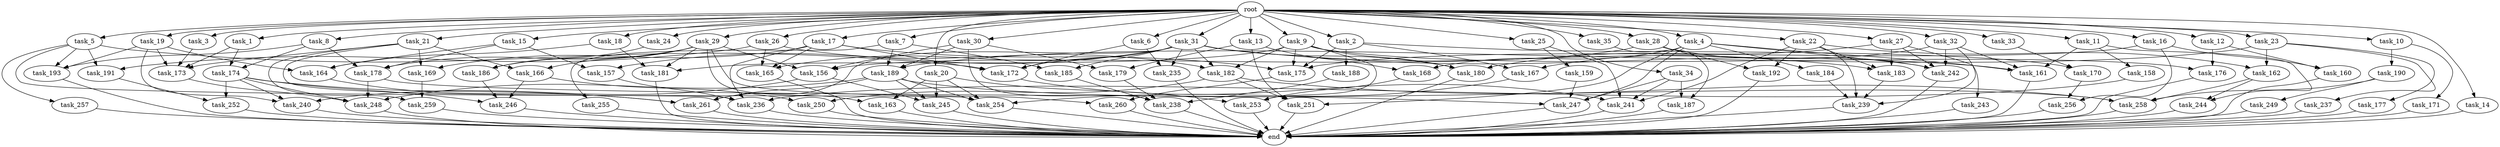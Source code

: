 digraph G {
  task_8 [size="102.400000"];
  task_239 [size="85040352460.800003"];
  task_173 [size="67001489817.600006"];
  task_158 [size="30923764531.200001"];
  task_17 [size="102.400000"];
  task_261 [size="182965606809.600006"];
  root [size="0.000000"];
  task_242 [size="115105123532.800003"];
  task_157 [size="27487790694.400002"];
  task_161 [size="66142496358.400002"];
  task_159 [size="54975581388.800003"];
  task_26 [size="102.400000"];
  task_15 [size="102.400000"];
  task_252 [size="55834574848.000000"];
  task_251 [size="110810156236.800003"];
  task_167 [size="62706522521.600006"];
  task_255 [size="85899345920.000000"];
  task_166 [size="45526653337.600006"];
  task_33 [size="102.400000"];
  task_186 [size="97066260889.600006"];
  task_181 [size="94489280512.000000"];
  task_241 [size="137438953472.000000"];
  task_176 [size="29205777612.800003"];
  task_13 [size="102.400000"];
  task_30 [size="102.400000"];
  task_5 [size="102.400000"];
  task_183 [size="35218731827.200005"];
  task_6 [size="102.400000"];
  task_7 [size="102.400000"];
  task_240 [size="77309411328.000000"];
  task_22 [size="102.400000"];
  task_169 [size="89335319756.800003"];
  task_3 [size="102.400000"];
  task_179 [size="97066260889.600006"];
  task_187 [size="99643241267.200012"];
  task_164 [size="86758339379.200012"];
  task_188 [size="54975581388.800003"];
  task_236 [size="196709502156.800018"];
  task_162 [size="17179869184.000000"];
  task_193 [size="105656195481.600006"];
  task_247 [size="113387136614.400009"];
  task_35 [size="102.400000"];
  task_259 [size="11166914969.600000"];
  task_191 [size="63565515980.800003"];
  task_260 [size="73014444032.000000"];
  task_175 [size="183824600268.800018"];
  task_253 [size="66142496358.400002"];
  task_189 [size="131425999257.600006"];
  task_160 [size="29205777612.800003"];
  task_182 [size="56693568307.200005"];
  task_258 [size="228492260147.200012"];
  task_245 [size="104797202022.400009"];
  task_21 [size="102.400000"];
  task_18 [size="102.400000"];
  task_180 [size="42949672960.000000"];
  task_31 [size="102.400000"];
  task_244 [size="116823110451.200012"];
  task_9 [size="102.400000"];
  task_237 [size="3435973836.800000"];
  task_168 [size="68719476736.000000"];
  task_192 [size="99643241267.200012"];
  task_28 [size="102.400000"];
  task_174 [size="35218731827.200005"];
  task_177 [size="3435973836.800000"];
  task_29 [size="102.400000"];
  task_185 [size="99643241267.200012"];
  task_34 [size="102.400000"];
  task_10 [size="102.400000"];
  task_163 [size="55834574848.000000"];
  task_178 [size="77309411328.000000"];
  task_2 [size="102.400000"];
  task_171 [size="54975581388.800003"];
  end [size="0.000000"];
  task_184 [size="13743895347.200001"];
  task_16 [size="102.400000"];
  task_14 [size="102.400000"];
  task_156 [size="170080704921.600006"];
  task_24 [size="102.400000"];
  task_243 [size="7730941132.800000"];
  task_257 [size="42090679500.800003"];
  task_19 [size="102.400000"];
  task_32 [size="102.400000"];
  task_170 [size="140874927308.800018"];
  task_25 [size="102.400000"];
  task_4 [size="102.400000"];
  task_235 [size="44667659878.400002"];
  task_27 [size="102.400000"];
  task_254 [size="133143986176.000000"];
  task_23 [size="102.400000"];
  task_12 [size="102.400000"];
  task_256 [size="107374182400.000000"];
  task_1 [size="102.400000"];
  task_11 [size="102.400000"];
  task_190 [size="54975581388.800003"];
  task_249 [size="30923764531.200001"];
  task_165 [size="121118077747.200012"];
  task_172 [size="172657685299.200012"];
  task_250 [size="111669149696.000000"];
  task_246 [size="169221711462.400024"];
  task_20 [size="102.400000"];
  task_238 [size="133143986176.000000"];
  task_248 [size="135720966553.600006"];

  task_8 -> task_174 [size="209715200.000000"];
  task_8 -> task_178 [size="209715200.000000"];
  task_8 -> task_193 [size="209715200.000000"];
  task_239 -> end [size="1.000000"];
  task_173 -> task_248 [size="209715200.000000"];
  task_158 -> task_236 [size="209715200.000000"];
  task_17 -> task_172 [size="838860800.000000"];
  task_17 -> task_236 [size="838860800.000000"];
  task_17 -> task_169 [size="838860800.000000"];
  task_17 -> task_175 [size="838860800.000000"];
  task_17 -> task_165 [size="838860800.000000"];
  task_261 -> end [size="1.000000"];
  root -> task_8 [size="1.000000"];
  root -> task_14 [size="1.000000"];
  root -> task_24 [size="1.000000"];
  root -> task_13 [size="1.000000"];
  root -> task_17 [size="1.000000"];
  root -> task_21 [size="1.000000"];
  root -> task_18 [size="1.000000"];
  root -> task_22 [size="1.000000"];
  root -> task_31 [size="1.000000"];
  root -> task_9 [size="1.000000"];
  root -> task_5 [size="1.000000"];
  root -> task_32 [size="1.000000"];
  root -> task_26 [size="1.000000"];
  root -> task_15 [size="1.000000"];
  root -> task_6 [size="1.000000"];
  root -> task_4 [size="1.000000"];
  root -> task_29 [size="1.000000"];
  root -> task_30 [size="1.000000"];
  root -> task_34 [size="1.000000"];
  root -> task_3 [size="1.000000"];
  root -> task_19 [size="1.000000"];
  root -> task_10 [size="1.000000"];
  root -> task_23 [size="1.000000"];
  root -> task_12 [size="1.000000"];
  root -> task_1 [size="1.000000"];
  root -> task_33 [size="1.000000"];
  root -> task_2 [size="1.000000"];
  root -> task_25 [size="1.000000"];
  root -> task_20 [size="1.000000"];
  root -> task_35 [size="1.000000"];
  root -> task_7 [size="1.000000"];
  root -> task_27 [size="1.000000"];
  root -> task_11 [size="1.000000"];
  root -> task_28 [size="1.000000"];
  root -> task_16 [size="1.000000"];
  task_242 -> end [size="1.000000"];
  task_157 -> task_236 [size="838860800.000000"];
  task_161 -> end [size="1.000000"];
  task_159 -> task_247 [size="536870912.000000"];
  task_26 -> task_191 [size="209715200.000000"];
  task_26 -> task_165 [size="209715200.000000"];
  task_26 -> task_182 [size="209715200.000000"];
  task_15 -> task_157 [size="134217728.000000"];
  task_15 -> task_178 [size="134217728.000000"];
  task_15 -> task_164 [size="134217728.000000"];
  task_252 -> end [size="1.000000"];
  task_251 -> end [size="1.000000"];
  task_167 -> task_254 [size="75497472.000000"];
  task_255 -> end [size="1.000000"];
  task_166 -> task_250 [size="679477248.000000"];
  task_166 -> task_246 [size="679477248.000000"];
  task_33 -> task_170 [size="838860800.000000"];
  task_186 -> task_246 [size="838860800.000000"];
  task_181 -> end [size="1.000000"];
  task_241 -> end [size="1.000000"];
  task_176 -> end [size="1.000000"];
  task_13 -> task_251 [size="536870912.000000"];
  task_13 -> task_179 [size="536870912.000000"];
  task_13 -> task_168 [size="536870912.000000"];
  task_30 -> task_189 [size="411041792.000000"];
  task_30 -> task_156 [size="411041792.000000"];
  task_30 -> task_179 [size="411041792.000000"];
  task_30 -> task_238 [size="411041792.000000"];
  task_5 -> task_191 [size="411041792.000000"];
  task_5 -> task_172 [size="411041792.000000"];
  task_5 -> task_257 [size="411041792.000000"];
  task_5 -> task_193 [size="411041792.000000"];
  task_5 -> task_254 [size="411041792.000000"];
  task_183 -> task_239 [size="411041792.000000"];
  task_6 -> task_172 [size="301989888.000000"];
  task_6 -> task_235 [size="301989888.000000"];
  task_7 -> task_185 [size="838860800.000000"];
  task_7 -> task_189 [size="838860800.000000"];
  task_7 -> task_255 [size="838860800.000000"];
  task_240 -> end [size="1.000000"];
  task_22 -> task_239 [size="134217728.000000"];
  task_22 -> task_162 [size="134217728.000000"];
  task_22 -> task_241 [size="134217728.000000"];
  task_22 -> task_183 [size="134217728.000000"];
  task_22 -> task_192 [size="134217728.000000"];
  task_169 -> task_259 [size="75497472.000000"];
  task_3 -> task_173 [size="75497472.000000"];
  task_179 -> task_238 [size="75497472.000000"];
  task_187 -> end [size="1.000000"];
  task_164 -> task_261 [size="838860800.000000"];
  task_188 -> task_238 [size="134217728.000000"];
  task_236 -> end [size="1.000000"];
  task_162 -> task_258 [size="838860800.000000"];
  task_162 -> task_244 [size="838860800.000000"];
  task_193 -> end [size="1.000000"];
  task_247 -> end [size="1.000000"];
  task_35 -> task_187 [size="838860800.000000"];
  task_259 -> end [size="1.000000"];
  task_191 -> task_252 [size="411041792.000000"];
  task_260 -> end [size="1.000000"];
  task_175 -> task_260 [size="301989888.000000"];
  task_253 -> end [size="1.000000"];
  task_189 -> task_245 [size="679477248.000000"];
  task_189 -> task_261 [size="679477248.000000"];
  task_189 -> task_248 [size="679477248.000000"];
  task_189 -> task_258 [size="679477248.000000"];
  task_189 -> task_254 [size="679477248.000000"];
  task_160 -> end [size="1.000000"];
  task_182 -> task_251 [size="411041792.000000"];
  task_182 -> task_250 [size="411041792.000000"];
  task_182 -> task_258 [size="411041792.000000"];
  task_258 -> end [size="1.000000"];
  task_245 -> end [size="1.000000"];
  task_21 -> task_236 [size="33554432.000000"];
  task_21 -> task_169 [size="33554432.000000"];
  task_21 -> task_166 [size="33554432.000000"];
  task_21 -> task_259 [size="33554432.000000"];
  task_21 -> task_173 [size="33554432.000000"];
  task_18 -> task_181 [size="301989888.000000"];
  task_18 -> task_164 [size="301989888.000000"];
  task_180 -> end [size="1.000000"];
  task_31 -> task_185 [size="134217728.000000"];
  task_31 -> task_172 [size="134217728.000000"];
  task_31 -> task_157 [size="134217728.000000"];
  task_31 -> task_182 [size="134217728.000000"];
  task_31 -> task_183 [size="134217728.000000"];
  task_31 -> task_161 [size="134217728.000000"];
  task_31 -> task_261 [size="134217728.000000"];
  task_31 -> task_235 [size="134217728.000000"];
  task_31 -> task_180 [size="134217728.000000"];
  task_31 -> task_165 [size="134217728.000000"];
  task_244 -> end [size="1.000000"];
  task_9 -> task_176 [size="209715200.000000"];
  task_9 -> task_182 [size="209715200.000000"];
  task_9 -> task_181 [size="209715200.000000"];
  task_9 -> task_180 [size="209715200.000000"];
  task_9 -> task_175 [size="209715200.000000"];
  task_9 -> task_253 [size="209715200.000000"];
  task_237 -> end [size="1.000000"];
  task_168 -> task_253 [size="301989888.000000"];
  task_192 -> end [size="1.000000"];
  task_28 -> task_242 [size="838860800.000000"];
  task_28 -> task_156 [size="838860800.000000"];
  task_28 -> task_192 [size="838860800.000000"];
  task_174 -> task_261 [size="134217728.000000"];
  task_174 -> task_248 [size="134217728.000000"];
  task_174 -> task_252 [size="134217728.000000"];
  task_174 -> task_240 [size="134217728.000000"];
  task_174 -> task_246 [size="134217728.000000"];
  task_177 -> end [size="1.000000"];
  task_29 -> task_156 [size="411041792.000000"];
  task_29 -> task_186 [size="411041792.000000"];
  task_29 -> task_181 [size="411041792.000000"];
  task_29 -> task_260 [size="411041792.000000"];
  task_29 -> task_163 [size="411041792.000000"];
  task_29 -> task_178 [size="411041792.000000"];
  task_29 -> task_166 [size="411041792.000000"];
  task_185 -> task_238 [size="679477248.000000"];
  task_34 -> task_241 [size="134217728.000000"];
  task_34 -> task_247 [size="134217728.000000"];
  task_34 -> task_187 [size="134217728.000000"];
  task_10 -> task_190 [size="536870912.000000"];
  task_10 -> task_171 [size="536870912.000000"];
  task_163 -> end [size="1.000000"];
  task_178 -> task_247 [size="301989888.000000"];
  task_178 -> task_248 [size="301989888.000000"];
  task_2 -> task_188 [size="536870912.000000"];
  task_2 -> task_167 [size="536870912.000000"];
  task_2 -> task_175 [size="536870912.000000"];
  task_2 -> task_170 [size="536870912.000000"];
  task_171 -> end [size="1.000000"];
  task_184 -> task_239 [size="209715200.000000"];
  task_16 -> task_160 [size="209715200.000000"];
  task_16 -> task_175 [size="209715200.000000"];
  task_16 -> task_256 [size="209715200.000000"];
  task_14 -> end [size="1.000000"];
  task_156 -> task_245 [size="209715200.000000"];
  task_156 -> task_240 [size="209715200.000000"];
  task_24 -> task_186 [size="536870912.000000"];
  task_243 -> end [size="1.000000"];
  task_257 -> end [size="1.000000"];
  task_19 -> task_164 [size="411041792.000000"];
  task_19 -> task_173 [size="411041792.000000"];
  task_19 -> task_240 [size="411041792.000000"];
  task_19 -> task_193 [size="411041792.000000"];
  task_32 -> task_161 [size="75497472.000000"];
  task_32 -> task_239 [size="75497472.000000"];
  task_32 -> task_167 [size="75497472.000000"];
  task_32 -> task_242 [size="75497472.000000"];
  task_170 -> task_256 [size="838860800.000000"];
  task_25 -> task_159 [size="536870912.000000"];
  task_25 -> task_241 [size="536870912.000000"];
  task_4 -> task_242 [size="134217728.000000"];
  task_4 -> task_251 [size="134217728.000000"];
  task_4 -> task_161 [size="134217728.000000"];
  task_4 -> task_184 [size="134217728.000000"];
  task_4 -> task_247 [size="134217728.000000"];
  task_4 -> task_168 [size="134217728.000000"];
  task_235 -> end [size="1.000000"];
  task_27 -> task_242 [size="75497472.000000"];
  task_27 -> task_180 [size="75497472.000000"];
  task_27 -> task_243 [size="75497472.000000"];
  task_27 -> task_183 [size="75497472.000000"];
  task_254 -> end [size="1.000000"];
  task_23 -> task_189 [size="33554432.000000"];
  task_23 -> task_162 [size="33554432.000000"];
  task_23 -> task_177 [size="33554432.000000"];
  task_23 -> task_237 [size="33554432.000000"];
  task_12 -> task_160 [size="75497472.000000"];
  task_12 -> task_176 [size="75497472.000000"];
  task_256 -> end [size="1.000000"];
  task_1 -> task_174 [size="134217728.000000"];
  task_1 -> task_173 [size="134217728.000000"];
  task_11 -> task_161 [size="301989888.000000"];
  task_11 -> task_158 [size="301989888.000000"];
  task_11 -> task_244 [size="301989888.000000"];
  task_190 -> task_249 [size="301989888.000000"];
  task_190 -> task_258 [size="301989888.000000"];
  task_249 -> end [size="1.000000"];
  task_165 -> end [size="1.000000"];
  task_172 -> task_241 [size="536870912.000000"];
  task_250 -> end [size="1.000000"];
  task_246 -> end [size="1.000000"];
  task_20 -> task_245 [size="134217728.000000"];
  task_20 -> task_163 [size="134217728.000000"];
  task_20 -> task_253 [size="134217728.000000"];
  task_20 -> task_254 [size="134217728.000000"];
  task_238 -> end [size="1.000000"];
  task_248 -> end [size="1.000000"];
}
